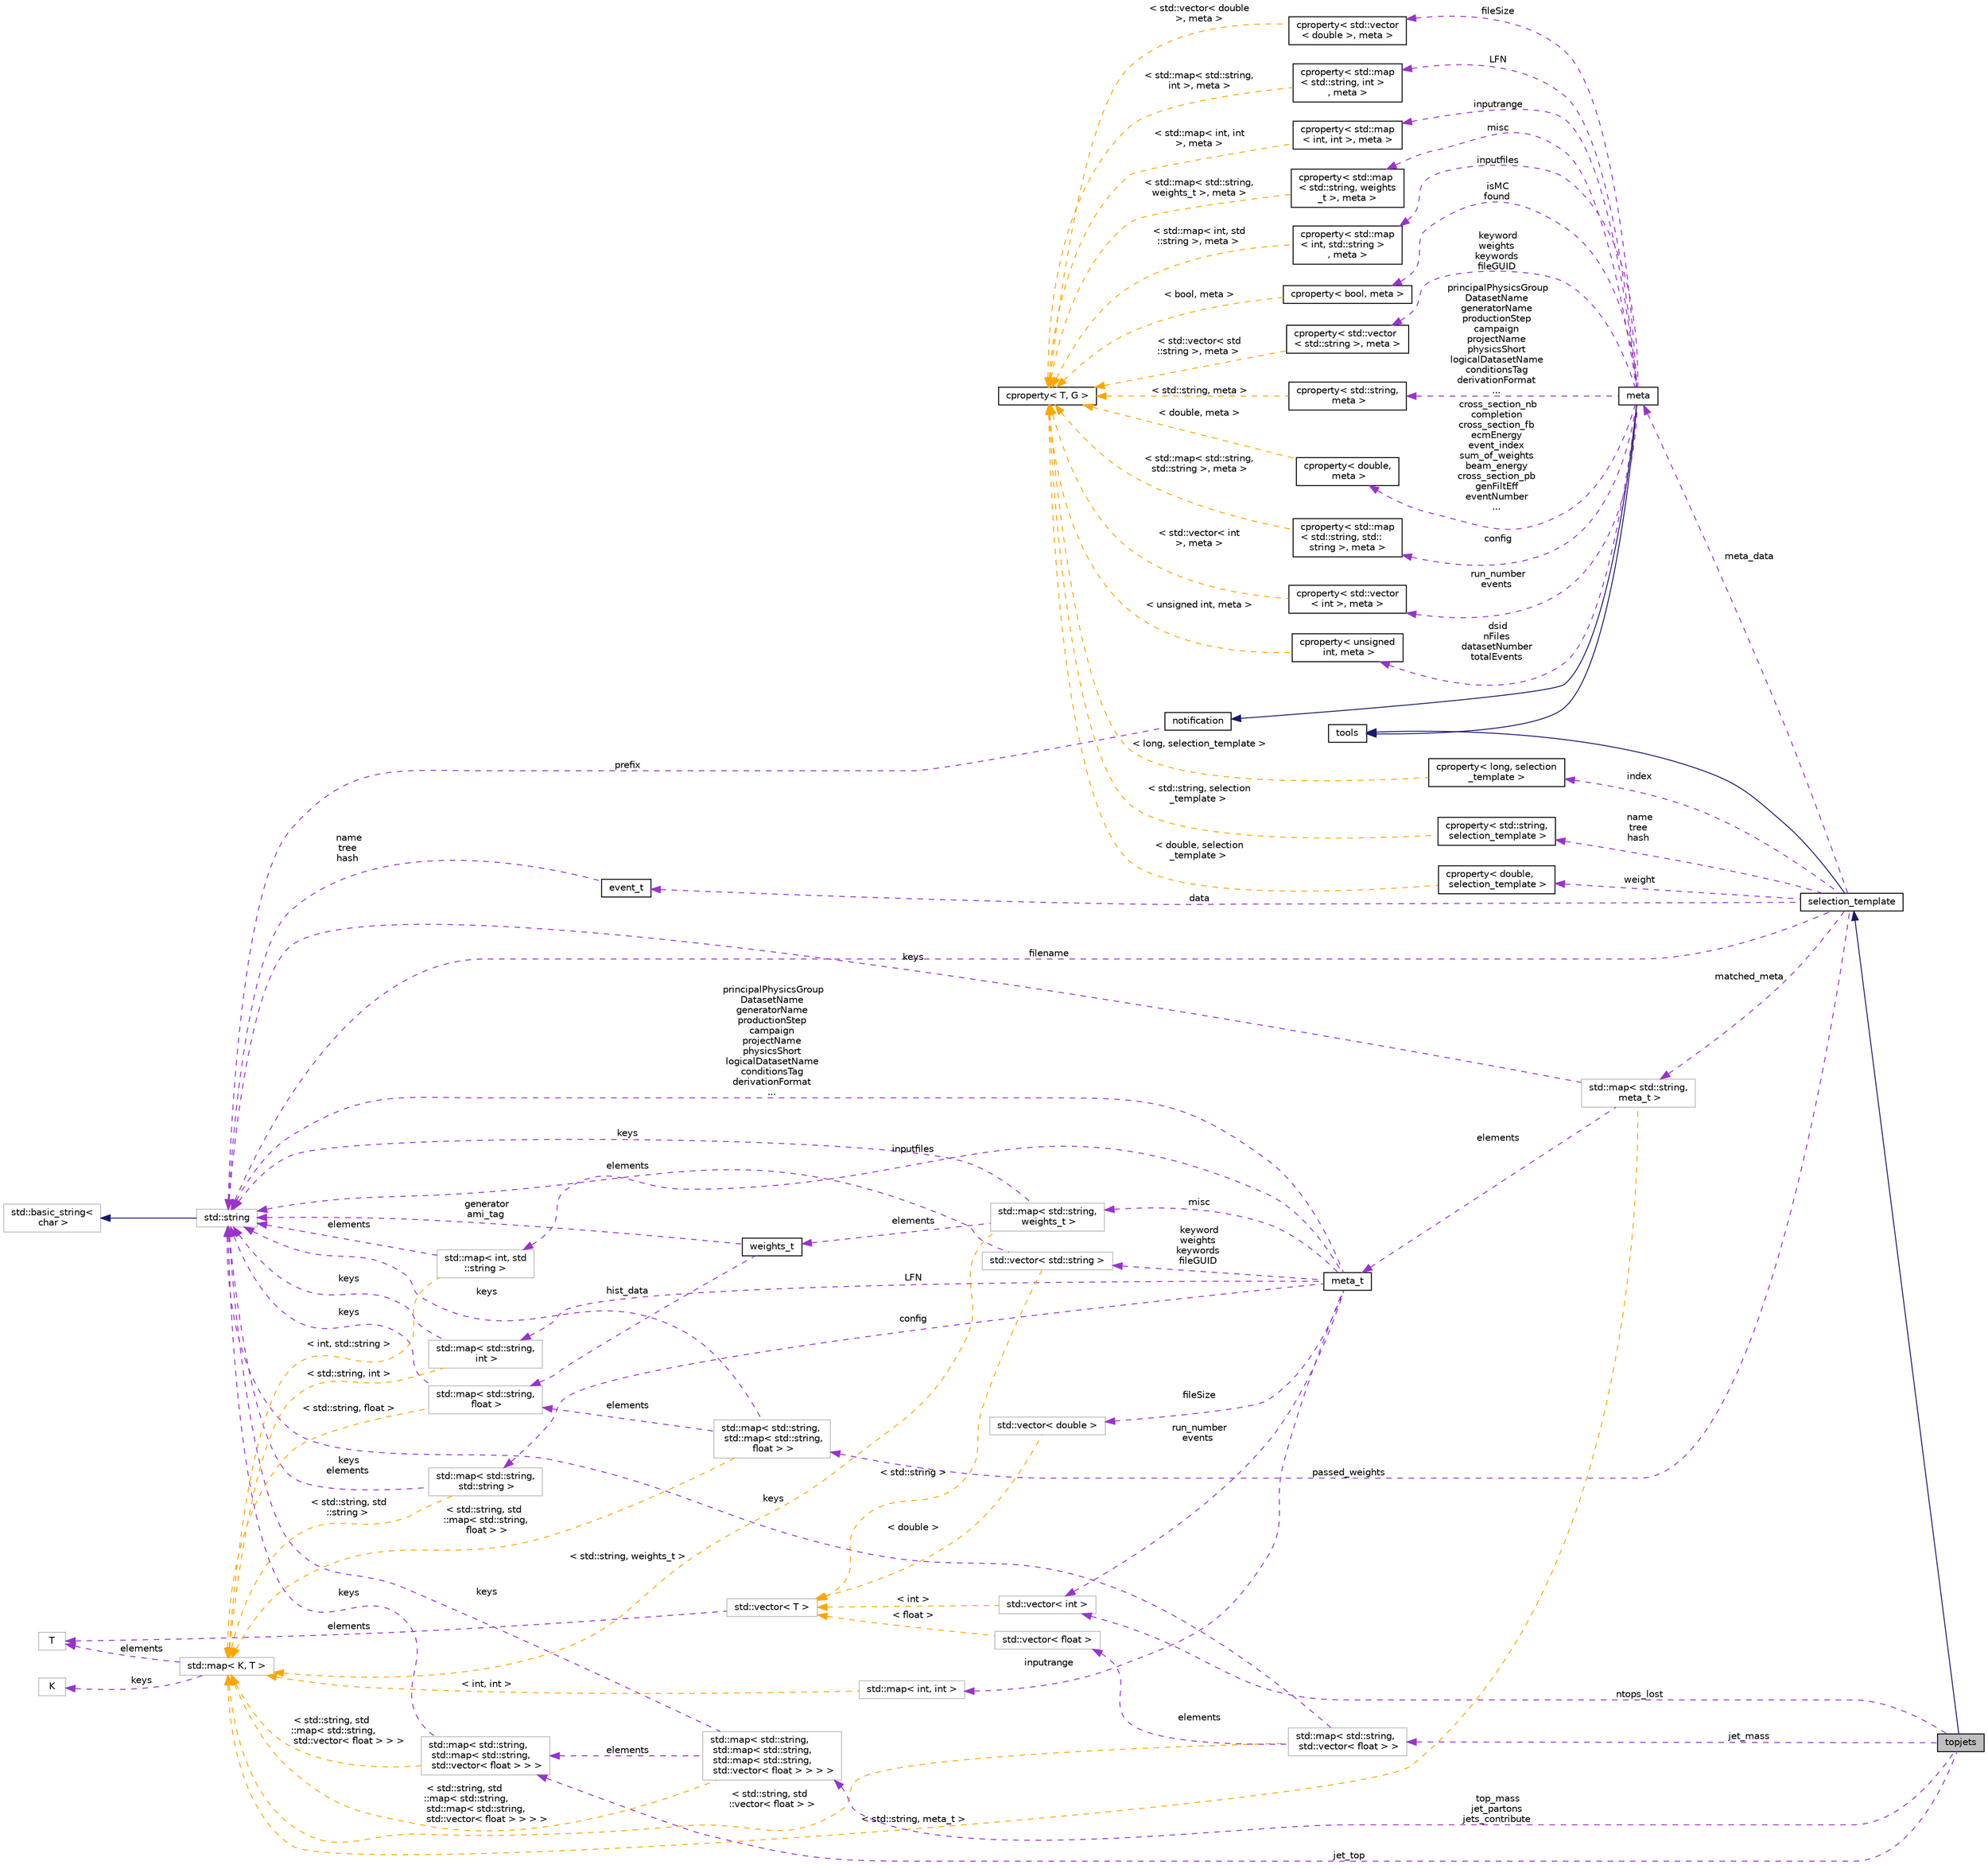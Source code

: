 digraph "topjets"
{
 // INTERACTIVE_SVG=YES
 // LATEX_PDF_SIZE
  edge [fontname="Helvetica",fontsize="10",labelfontname="Helvetica",labelfontsize="10"];
  node [fontname="Helvetica",fontsize="10",shape=record];
  rankdir="LR";
  Node1 [label="topjets",height=0.2,width=0.4,color="black", fillcolor="grey75", style="filled", fontcolor="black",tooltip=" "];
  Node2 -> Node1 [dir="back",color="midnightblue",fontsize="10",style="solid",fontname="Helvetica"];
  Node2 [label="selection_template",height=0.2,width=0.4,color="black", fillcolor="white", style="filled",URL="$classselection__template.html",tooltip=" "];
  Node3 -> Node2 [dir="back",color="midnightblue",fontsize="10",style="solid",fontname="Helvetica"];
  Node3 [label="tools",height=0.2,width=0.4,color="black", fillcolor="white", style="filled",URL="$classtools.html",tooltip="Provides a wide range of utility functions used throughout the framework."];
  Node4 -> Node2 [dir="back",color="darkorchid3",fontsize="10",style="dashed",label=" data" ,fontname="Helvetica"];
  Node4 [label="event_t",height=0.2,width=0.4,color="black", fillcolor="white", style="filled",URL="$structevent__t.html",tooltip=" "];
  Node5 -> Node4 [dir="back",color="darkorchid3",fontsize="10",style="dashed",label=" name\ntree\nhash" ,fontname="Helvetica"];
  Node5 [label="std::string",height=0.2,width=0.4,color="grey75", fillcolor="white", style="filled",tooltip="STL class."];
  Node6 -> Node5 [dir="back",color="midnightblue",fontsize="10",style="solid",fontname="Helvetica"];
  Node6 [label="std::basic_string\<\l char \>",height=0.2,width=0.4,color="grey75", fillcolor="white", style="filled",tooltip="STL class."];
  Node7 -> Node2 [dir="back",color="darkorchid3",fontsize="10",style="dashed",label=" meta_data" ,fontname="Helvetica"];
  Node7 [label="meta",height=0.2,width=0.4,color="black", fillcolor="white", style="filled",URL="$classmeta.html",tooltip="Provides properties and methods for metadata management."];
  Node3 -> Node7 [dir="back",color="midnightblue",fontsize="10",style="solid",fontname="Helvetica"];
  Node8 -> Node7 [dir="back",color="midnightblue",fontsize="10",style="solid",fontname="Helvetica"];
  Node8 [label="notification",height=0.2,width=0.4,color="black", fillcolor="white", style="filled",URL="$classnotification.html",tooltip="Provides logging and messaging functionality with various severity levels."];
  Node5 -> Node8 [dir="back",color="darkorchid3",fontsize="10",style="dashed",label=" prefix" ,fontname="Helvetica"];
  Node9 -> Node7 [dir="back",color="darkorchid3",fontsize="10",style="dashed",label=" config" ,fontname="Helvetica"];
  Node9 [label="cproperty\< std::map\l\< std::string, std::\lstring \>, meta \>",height=0.2,width=0.4,color="black", fillcolor="white", style="filled",URL="$classcproperty.html",tooltip=" "];
  Node10 -> Node9 [dir="back",color="orange",fontsize="10",style="dashed",label=" \< std::map\< std::string,\l std::string \>, meta \>" ,fontname="Helvetica"];
  Node10 [label="cproperty\< T, G \>",height=0.2,width=0.4,color="black", fillcolor="white", style="filled",URL="$classcproperty.html",tooltip=" "];
  Node11 -> Node7 [dir="back",color="darkorchid3",fontsize="10",style="dashed",label=" run_number\nevents" ,fontname="Helvetica"];
  Node11 [label="cproperty\< std::vector\l\< int \>, meta \>",height=0.2,width=0.4,color="black", fillcolor="white", style="filled",URL="$classcproperty.html",tooltip=" "];
  Node10 -> Node11 [dir="back",color="orange",fontsize="10",style="dashed",label=" \< std::vector\< int\l \>, meta \>" ,fontname="Helvetica"];
  Node12 -> Node7 [dir="back",color="darkorchid3",fontsize="10",style="dashed",label=" dsid\nnFiles\ndatasetNumber\ntotalEvents" ,fontname="Helvetica"];
  Node12 [label="cproperty\< unsigned\l int, meta \>",height=0.2,width=0.4,color="black", fillcolor="white", style="filled",URL="$classcproperty.html",tooltip=" "];
  Node10 -> Node12 [dir="back",color="orange",fontsize="10",style="dashed",label=" \< unsigned int, meta \>" ,fontname="Helvetica"];
  Node13 -> Node7 [dir="back",color="darkorchid3",fontsize="10",style="dashed",label=" fileSize" ,fontname="Helvetica"];
  Node13 [label="cproperty\< std::vector\l\< double \>, meta \>",height=0.2,width=0.4,color="black", fillcolor="white", style="filled",URL="$classcproperty.html",tooltip=" "];
  Node10 -> Node13 [dir="back",color="orange",fontsize="10",style="dashed",label=" \< std::vector\< double\l \>, meta \>" ,fontname="Helvetica"];
  Node14 -> Node7 [dir="back",color="darkorchid3",fontsize="10",style="dashed",label=" LFN" ,fontname="Helvetica"];
  Node14 [label="cproperty\< std::map\l\< std::string, int \>\l, meta \>",height=0.2,width=0.4,color="black", fillcolor="white", style="filled",URL="$classcproperty.html",tooltip=" "];
  Node10 -> Node14 [dir="back",color="orange",fontsize="10",style="dashed",label=" \< std::map\< std::string,\l int \>, meta \>" ,fontname="Helvetica"];
  Node15 -> Node7 [dir="back",color="darkorchid3",fontsize="10",style="dashed",label=" inputrange" ,fontname="Helvetica"];
  Node15 [label="cproperty\< std::map\l\< int, int \>, meta \>",height=0.2,width=0.4,color="black", fillcolor="white", style="filled",URL="$classcproperty.html",tooltip=" "];
  Node10 -> Node15 [dir="back",color="orange",fontsize="10",style="dashed",label=" \< std::map\< int, int\l \>, meta \>" ,fontname="Helvetica"];
  Node16 -> Node7 [dir="back",color="darkorchid3",fontsize="10",style="dashed",label=" keyword\nweights\nkeywords\nfileGUID" ,fontname="Helvetica"];
  Node16 [label="cproperty\< std::vector\l\< std::string \>, meta \>",height=0.2,width=0.4,color="black", fillcolor="white", style="filled",URL="$classcproperty.html",tooltip=" "];
  Node10 -> Node16 [dir="back",color="orange",fontsize="10",style="dashed",label=" \< std::vector\< std\l::string \>, meta \>" ,fontname="Helvetica"];
  Node17 -> Node7 [dir="back",color="darkorchid3",fontsize="10",style="dashed",label=" principalPhysicsGroup\nDatasetName\ngeneratorName\nproductionStep\ncampaign\nprojectName\nphysicsShort\nlogicalDatasetName\nconditionsTag\nderivationFormat\n..." ,fontname="Helvetica"];
  Node17 [label="cproperty\< std::string,\l meta \>",height=0.2,width=0.4,color="black", fillcolor="white", style="filled",URL="$classcproperty.html",tooltip=" "];
  Node10 -> Node17 [dir="back",color="orange",fontsize="10",style="dashed",label=" \< std::string, meta \>" ,fontname="Helvetica"];
  Node18 -> Node7 [dir="back",color="darkorchid3",fontsize="10",style="dashed",label=" cross_section_nb\ncompletion\ncross_section_fb\necmEnergy\nevent_index\nsum_of_weights\nbeam_energy\ncross_section_pb\ngenFiltEff\neventNumber\n..." ,fontname="Helvetica"];
  Node18 [label="cproperty\< double,\l meta \>",height=0.2,width=0.4,color="black", fillcolor="white", style="filled",URL="$classcproperty.html",tooltip=" "];
  Node10 -> Node18 [dir="back",color="orange",fontsize="10",style="dashed",label=" \< double, meta \>" ,fontname="Helvetica"];
  Node19 -> Node7 [dir="back",color="darkorchid3",fontsize="10",style="dashed",label=" misc" ,fontname="Helvetica"];
  Node19 [label="cproperty\< std::map\l\< std::string, weights\l_t \>, meta \>",height=0.2,width=0.4,color="black", fillcolor="white", style="filled",URL="$classcproperty.html",tooltip=" "];
  Node10 -> Node19 [dir="back",color="orange",fontsize="10",style="dashed",label=" \< std::map\< std::string,\l weights_t \>, meta \>" ,fontname="Helvetica"];
  Node20 -> Node7 [dir="back",color="darkorchid3",fontsize="10",style="dashed",label=" inputfiles" ,fontname="Helvetica"];
  Node20 [label="cproperty\< std::map\l\< int, std::string \>\l, meta \>",height=0.2,width=0.4,color="black", fillcolor="white", style="filled",URL="$classcproperty.html",tooltip=" "];
  Node10 -> Node20 [dir="back",color="orange",fontsize="10",style="dashed",label=" \< std::map\< int, std\l::string \>, meta \>" ,fontname="Helvetica"];
  Node21 -> Node7 [dir="back",color="darkorchid3",fontsize="10",style="dashed",label=" isMC\nfound" ,fontname="Helvetica"];
  Node21 [label="cproperty\< bool, meta \>",height=0.2,width=0.4,color="black", fillcolor="white", style="filled",URL="$classcproperty.html",tooltip=" "];
  Node10 -> Node21 [dir="back",color="orange",fontsize="10",style="dashed",label=" \< bool, meta \>" ,fontname="Helvetica"];
  Node5 -> Node2 [dir="back",color="darkorchid3",fontsize="10",style="dashed",label=" filename" ,fontname="Helvetica"];
  Node22 -> Node2 [dir="back",color="darkorchid3",fontsize="10",style="dashed",label=" matched_meta" ,fontname="Helvetica"];
  Node22 [label="std::map\< std::string,\l meta_t \>",height=0.2,width=0.4,color="grey75", fillcolor="white", style="filled",tooltip=" "];
  Node5 -> Node22 [dir="back",color="darkorchid3",fontsize="10",style="dashed",label=" keys" ,fontname="Helvetica"];
  Node23 -> Node22 [dir="back",color="darkorchid3",fontsize="10",style="dashed",label=" elements" ,fontname="Helvetica"];
  Node23 [label="meta_t",height=0.2,width=0.4,color="black", fillcolor="white", style="filled",URL="$structmeta__t.html",tooltip="Main structure for storing metadata about physics datasets."];
  Node24 -> Node23 [dir="back",color="darkorchid3",fontsize="10",style="dashed",label=" LFN" ,fontname="Helvetica"];
  Node24 [label="std::map\< std::string,\l int \>",height=0.2,width=0.4,color="grey75", fillcolor="white", style="filled",tooltip=" "];
  Node5 -> Node24 [dir="back",color="darkorchid3",fontsize="10",style="dashed",label=" keys" ,fontname="Helvetica"];
  Node25 -> Node24 [dir="back",color="orange",fontsize="10",style="dashed",label=" \< std::string, int \>" ,fontname="Helvetica"];
  Node25 [label="std::map\< K, T \>",height=0.2,width=0.4,color="grey75", fillcolor="white", style="filled",tooltip="STL class."];
  Node26 -> Node25 [dir="back",color="darkorchid3",fontsize="10",style="dashed",label=" keys" ,fontname="Helvetica"];
  Node26 [label="K",height=0.2,width=0.4,color="grey75", fillcolor="white", style="filled",tooltip=" "];
  Node27 -> Node25 [dir="back",color="darkorchid3",fontsize="10",style="dashed",label=" elements" ,fontname="Helvetica"];
  Node27 [label="T",height=0.2,width=0.4,color="grey75", fillcolor="white", style="filled",tooltip=" "];
  Node28 -> Node23 [dir="back",color="darkorchid3",fontsize="10",style="dashed",label=" misc" ,fontname="Helvetica"];
  Node28 [label="std::map\< std::string,\l weights_t \>",height=0.2,width=0.4,color="grey75", fillcolor="white", style="filled",tooltip=" "];
  Node29 -> Node28 [dir="back",color="darkorchid3",fontsize="10",style="dashed",label=" elements" ,fontname="Helvetica"];
  Node29 [label="weights_t",height=0.2,width=0.4,color="black", fillcolor="white", style="filled",URL="$structweights__t.html",tooltip="Structure to hold weight-related information for events."];
  Node30 -> Node29 [dir="back",color="darkorchid3",fontsize="10",style="dashed",label=" hist_data" ,fontname="Helvetica"];
  Node30 [label="std::map\< std::string,\l float \>",height=0.2,width=0.4,color="grey75", fillcolor="white", style="filled",tooltip=" "];
  Node5 -> Node30 [dir="back",color="darkorchid3",fontsize="10",style="dashed",label=" keys" ,fontname="Helvetica"];
  Node25 -> Node30 [dir="back",color="orange",fontsize="10",style="dashed",label=" \< std::string, float \>" ,fontname="Helvetica"];
  Node5 -> Node29 [dir="back",color="darkorchid3",fontsize="10",style="dashed",label=" generator\nami_tag" ,fontname="Helvetica"];
  Node5 -> Node28 [dir="back",color="darkorchid3",fontsize="10",style="dashed",label=" keys" ,fontname="Helvetica"];
  Node25 -> Node28 [dir="back",color="orange",fontsize="10",style="dashed",label=" \< std::string, weights_t \>" ,fontname="Helvetica"];
  Node31 -> Node23 [dir="back",color="darkorchid3",fontsize="10",style="dashed",label=" inputrange" ,fontname="Helvetica"];
  Node31 [label="std::map\< int, int \>",height=0.2,width=0.4,color="grey75", fillcolor="white", style="filled",tooltip=" "];
  Node25 -> Node31 [dir="back",color="orange",fontsize="10",style="dashed",label=" \< int, int \>" ,fontname="Helvetica"];
  Node32 -> Node23 [dir="back",color="darkorchid3",fontsize="10",style="dashed",label=" config" ,fontname="Helvetica"];
  Node32 [label="std::map\< std::string,\l std::string \>",height=0.2,width=0.4,color="grey75", fillcolor="white", style="filled",tooltip=" "];
  Node5 -> Node32 [dir="back",color="darkorchid3",fontsize="10",style="dashed",label=" keys\nelements" ,fontname="Helvetica"];
  Node25 -> Node32 [dir="back",color="orange",fontsize="10",style="dashed",label=" \< std::string, std\l::string \>" ,fontname="Helvetica"];
  Node5 -> Node23 [dir="back",color="darkorchid3",fontsize="10",style="dashed",label=" principalPhysicsGroup\nDatasetName\ngeneratorName\nproductionStep\ncampaign\nprojectName\nphysicsShort\nlogicalDatasetName\nconditionsTag\nderivationFormat\n..." ,fontname="Helvetica"];
  Node33 -> Node23 [dir="back",color="darkorchid3",fontsize="10",style="dashed",label=" run_number\nevents" ,fontname="Helvetica"];
  Node33 [label="std::vector\< int \>",height=0.2,width=0.4,color="grey75", fillcolor="white", style="filled",tooltip=" "];
  Node34 -> Node33 [dir="back",color="orange",fontsize="10",style="dashed",label=" \< int \>" ,fontname="Helvetica"];
  Node34 [label="std::vector\< T \>",height=0.2,width=0.4,color="grey75", fillcolor="white", style="filled",tooltip="STL class."];
  Node27 -> Node34 [dir="back",color="darkorchid3",fontsize="10",style="dashed",label=" elements" ,fontname="Helvetica"];
  Node35 -> Node23 [dir="back",color="darkorchid3",fontsize="10",style="dashed",label=" inputfiles" ,fontname="Helvetica"];
  Node35 [label="std::map\< int, std\l::string \>",height=0.2,width=0.4,color="grey75", fillcolor="white", style="filled",tooltip=" "];
  Node5 -> Node35 [dir="back",color="darkorchid3",fontsize="10",style="dashed",label=" elements" ,fontname="Helvetica"];
  Node25 -> Node35 [dir="back",color="orange",fontsize="10",style="dashed",label=" \< int, std::string \>" ,fontname="Helvetica"];
  Node36 -> Node23 [dir="back",color="darkorchid3",fontsize="10",style="dashed",label=" keyword\nweights\nkeywords\nfileGUID" ,fontname="Helvetica"];
  Node36 [label="std::vector\< std::string \>",height=0.2,width=0.4,color="grey75", fillcolor="white", style="filled",tooltip=" "];
  Node5 -> Node36 [dir="back",color="darkorchid3",fontsize="10",style="dashed",label=" elements" ,fontname="Helvetica"];
  Node34 -> Node36 [dir="back",color="orange",fontsize="10",style="dashed",label=" \< std::string \>" ,fontname="Helvetica"];
  Node37 -> Node23 [dir="back",color="darkorchid3",fontsize="10",style="dashed",label=" fileSize" ,fontname="Helvetica"];
  Node37 [label="std::vector\< double \>",height=0.2,width=0.4,color="grey75", fillcolor="white", style="filled",tooltip=" "];
  Node34 -> Node37 [dir="back",color="orange",fontsize="10",style="dashed",label=" \< double \>" ,fontname="Helvetica"];
  Node25 -> Node22 [dir="back",color="orange",fontsize="10",style="dashed",label=" \< std::string, meta_t \>" ,fontname="Helvetica"];
  Node38 -> Node2 [dir="back",color="darkorchid3",fontsize="10",style="dashed",label=" passed_weights" ,fontname="Helvetica"];
  Node38 [label="std::map\< std::string,\l std::map\< std::string,\l float \> \>",height=0.2,width=0.4,color="grey75", fillcolor="white", style="filled",tooltip=" "];
  Node30 -> Node38 [dir="back",color="darkorchid3",fontsize="10",style="dashed",label=" elements" ,fontname="Helvetica"];
  Node5 -> Node38 [dir="back",color="darkorchid3",fontsize="10",style="dashed",label=" keys" ,fontname="Helvetica"];
  Node25 -> Node38 [dir="back",color="orange",fontsize="10",style="dashed",label=" \< std::string, std\l::map\< std::string,\l float \> \>" ,fontname="Helvetica"];
  Node39 -> Node2 [dir="back",color="darkorchid3",fontsize="10",style="dashed",label=" index" ,fontname="Helvetica"];
  Node39 [label="cproperty\< long, selection\l_template \>",height=0.2,width=0.4,color="black", fillcolor="white", style="filled",URL="$classcproperty.html",tooltip=" "];
  Node10 -> Node39 [dir="back",color="orange",fontsize="10",style="dashed",label=" \< long, selection_template \>" ,fontname="Helvetica"];
  Node40 -> Node2 [dir="back",color="darkorchid3",fontsize="10",style="dashed",label=" name\ntree\nhash" ,fontname="Helvetica"];
  Node40 [label="cproperty\< std::string,\l selection_template \>",height=0.2,width=0.4,color="black", fillcolor="white", style="filled",URL="$classcproperty.html",tooltip=" "];
  Node10 -> Node40 [dir="back",color="orange",fontsize="10",style="dashed",label=" \< std::string, selection\l_template \>" ,fontname="Helvetica"];
  Node41 -> Node2 [dir="back",color="darkorchid3",fontsize="10",style="dashed",label=" weight" ,fontname="Helvetica"];
  Node41 [label="cproperty\< double,\l selection_template \>",height=0.2,width=0.4,color="black", fillcolor="white", style="filled",URL="$classcproperty.html",tooltip=" "];
  Node10 -> Node41 [dir="back",color="orange",fontsize="10",style="dashed",label=" \< double, selection\l_template \>" ,fontname="Helvetica"];
  Node42 -> Node1 [dir="back",color="darkorchid3",fontsize="10",style="dashed",label=" jet_mass" ,fontname="Helvetica"];
  Node42 [label="std::map\< std::string,\l std::vector\< float \> \>",height=0.2,width=0.4,color="grey75", fillcolor="white", style="filled",tooltip=" "];
  Node5 -> Node42 [dir="back",color="darkorchid3",fontsize="10",style="dashed",label=" keys" ,fontname="Helvetica"];
  Node43 -> Node42 [dir="back",color="darkorchid3",fontsize="10",style="dashed",label=" elements" ,fontname="Helvetica"];
  Node43 [label="std::vector\< float \>",height=0.2,width=0.4,color="grey75", fillcolor="white", style="filled",tooltip=" "];
  Node34 -> Node43 [dir="back",color="orange",fontsize="10",style="dashed",label=" \< float \>" ,fontname="Helvetica"];
  Node25 -> Node42 [dir="back",color="orange",fontsize="10",style="dashed",label=" \< std::string, std\l::vector\< float \> \>" ,fontname="Helvetica"];
  Node44 -> Node1 [dir="back",color="darkorchid3",fontsize="10",style="dashed",label=" jet_top" ,fontname="Helvetica"];
  Node44 [label="std::map\< std::string,\l std::map\< std::string,\l std::vector\< float \> \> \>",height=0.2,width=0.4,color="grey75", fillcolor="white", style="filled",tooltip=" "];
  Node5 -> Node44 [dir="back",color="darkorchid3",fontsize="10",style="dashed",label=" keys" ,fontname="Helvetica"];
  Node25 -> Node44 [dir="back",color="orange",fontsize="10",style="dashed",label=" \< std::string, std\l::map\< std::string,\l std::vector\< float \> \> \>" ,fontname="Helvetica"];
  Node33 -> Node1 [dir="back",color="darkorchid3",fontsize="10",style="dashed",label=" ntops_lost" ,fontname="Helvetica"];
  Node45 -> Node1 [dir="back",color="darkorchid3",fontsize="10",style="dashed",label=" top_mass\njet_partons\njets_contribute" ,fontname="Helvetica"];
  Node45 [label="std::map\< std::string,\l std::map\< std::string,\l std::map\< std::string,\l std::vector\< float \> \> \> \>",height=0.2,width=0.4,color="grey75", fillcolor="white", style="filled",tooltip=" "];
  Node44 -> Node45 [dir="back",color="darkorchid3",fontsize="10",style="dashed",label=" elements" ,fontname="Helvetica"];
  Node5 -> Node45 [dir="back",color="darkorchid3",fontsize="10",style="dashed",label=" keys" ,fontname="Helvetica"];
  Node25 -> Node45 [dir="back",color="orange",fontsize="10",style="dashed",label=" \< std::string, std\l::map\< std::string,\l std::map\< std::string,\l std::vector\< float \> \> \> \>" ,fontname="Helvetica"];
}
